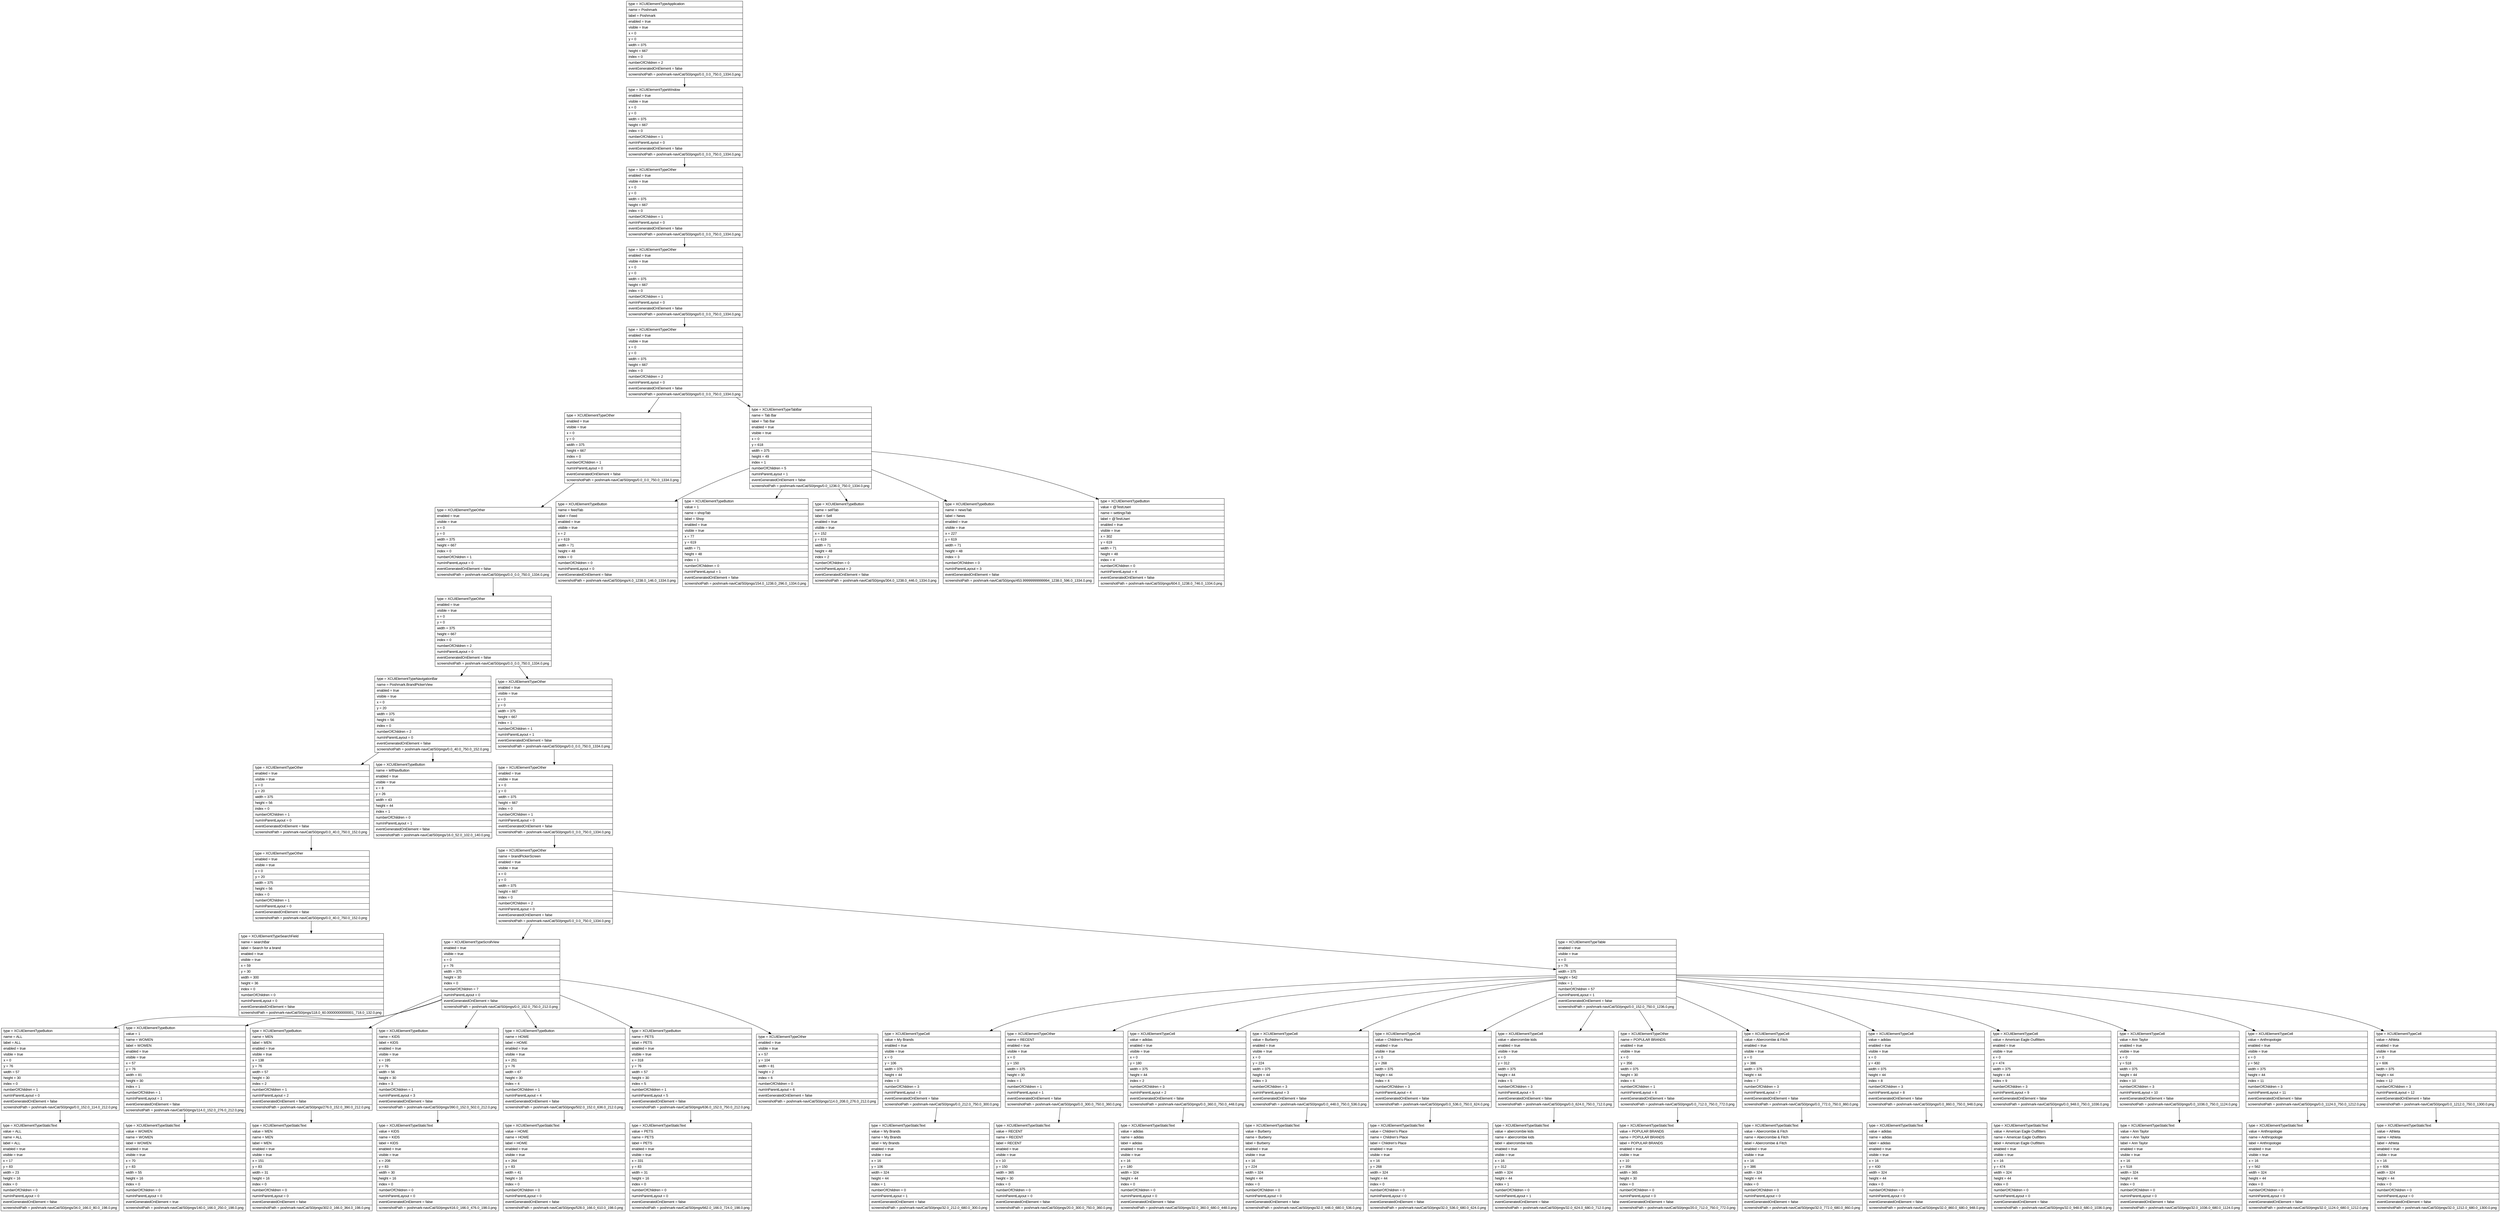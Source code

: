 digraph Layout {

	node [shape=record fontname=Arial];

	0	[label="{type = XCUIElementTypeApplication\l|name = Poshmark\l|label = Poshmark\l|enabled = true\l|visible = true\l|x = 0\l|y = 0\l|width = 375\l|height = 667\l|index = 0\l|numberOfChildren = 2\l|eventGeneratedOnElement = false \l|screenshotPath = poshmark-naviCat/S0/pngs/0.0_0.0_750.0_1334.0.png\l}"]
	1	[label="{type = XCUIElementTypeWindow\l|enabled = true\l|visible = true\l|x = 0\l|y = 0\l|width = 375\l|height = 667\l|index = 0\l|numberOfChildren = 1\l|numInParentLayout = 0\l|eventGeneratedOnElement = false \l|screenshotPath = poshmark-naviCat/S0/pngs/0.0_0.0_750.0_1334.0.png\l}"]
	2	[label="{type = XCUIElementTypeOther\l|enabled = true\l|visible = true\l|x = 0\l|y = 0\l|width = 375\l|height = 667\l|index = 0\l|numberOfChildren = 1\l|numInParentLayout = 0\l|eventGeneratedOnElement = false \l|screenshotPath = poshmark-naviCat/S0/pngs/0.0_0.0_750.0_1334.0.png\l}"]
	3	[label="{type = XCUIElementTypeOther\l|enabled = true\l|visible = true\l|x = 0\l|y = 0\l|width = 375\l|height = 667\l|index = 0\l|numberOfChildren = 1\l|numInParentLayout = 0\l|eventGeneratedOnElement = false \l|screenshotPath = poshmark-naviCat/S0/pngs/0.0_0.0_750.0_1334.0.png\l}"]
	4	[label="{type = XCUIElementTypeOther\l|enabled = true\l|visible = true\l|x = 0\l|y = 0\l|width = 375\l|height = 667\l|index = 0\l|numberOfChildren = 2\l|numInParentLayout = 0\l|eventGeneratedOnElement = false \l|screenshotPath = poshmark-naviCat/S0/pngs/0.0_0.0_750.0_1334.0.png\l}"]
	5	[label="{type = XCUIElementTypeOther\l|enabled = true\l|visible = true\l|x = 0\l|y = 0\l|width = 375\l|height = 667\l|index = 0\l|numberOfChildren = 1\l|numInParentLayout = 0\l|eventGeneratedOnElement = false \l|screenshotPath = poshmark-naviCat/S0/pngs/0.0_0.0_750.0_1334.0.png\l}"]
	6	[label="{type = XCUIElementTypeTabBar\l|name = Tab Bar\l|label = Tab Bar\l|enabled = true\l|visible = true\l|x = 0\l|y = 618\l|width = 375\l|height = 49\l|index = 1\l|numberOfChildren = 5\l|numInParentLayout = 1\l|eventGeneratedOnElement = false \l|screenshotPath = poshmark-naviCat/S0/pngs/0.0_1236.0_750.0_1334.0.png\l}"]
	7	[label="{type = XCUIElementTypeOther\l|enabled = true\l|visible = true\l|x = 0\l|y = 0\l|width = 375\l|height = 667\l|index = 0\l|numberOfChildren = 1\l|numInParentLayout = 0\l|eventGeneratedOnElement = false \l|screenshotPath = poshmark-naviCat/S0/pngs/0.0_0.0_750.0_1334.0.png\l}"]
	8	[label="{type = XCUIElementTypeButton\l|name = feedTab\l|label = Feed\l|enabled = true\l|visible = true\l|x = 2\l|y = 619\l|width = 71\l|height = 48\l|index = 0\l|numberOfChildren = 0\l|numInParentLayout = 0\l|eventGeneratedOnElement = false \l|screenshotPath = poshmark-naviCat/S0/pngs/4.0_1238.0_146.0_1334.0.png\l}"]
	9	[label="{type = XCUIElementTypeButton\l|value = 1\l|name = shopTab\l|label = Shop\l|enabled = true\l|visible = true\l|x = 77\l|y = 619\l|width = 71\l|height = 48\l|index = 1\l|numberOfChildren = 0\l|numInParentLayout = 1\l|eventGeneratedOnElement = false \l|screenshotPath = poshmark-naviCat/S0/pngs/154.0_1238.0_296.0_1334.0.png\l}"]
	10	[label="{type = XCUIElementTypeButton\l|name = sellTab\l|label = Sell\l|enabled = true\l|visible = true\l|x = 152\l|y = 619\l|width = 71\l|height = 48\l|index = 2\l|numberOfChildren = 0\l|numInParentLayout = 2\l|eventGeneratedOnElement = false \l|screenshotPath = poshmark-naviCat/S0/pngs/304.0_1238.0_446.0_1334.0.png\l}"]
	11	[label="{type = XCUIElementTypeButton\l|name = newsTab\l|label = News\l|enabled = true\l|visible = true\l|x = 227\l|y = 619\l|width = 71\l|height = 48\l|index = 3\l|numberOfChildren = 0\l|numInParentLayout = 3\l|eventGeneratedOnElement = false \l|screenshotPath = poshmark-naviCat/S0/pngs/453.99999999999994_1238.0_596.0_1334.0.png\l}"]
	12	[label="{type = XCUIElementTypeButton\l|value = @TestUseri\l|name = settingsTab\l|label = @TestUseri\l|enabled = true\l|visible = true\l|x = 302\l|y = 619\l|width = 71\l|height = 48\l|index = 4\l|numberOfChildren = 0\l|numInParentLayout = 4\l|eventGeneratedOnElement = false \l|screenshotPath = poshmark-naviCat/S0/pngs/604.0_1238.0_746.0_1334.0.png\l}"]
	13	[label="{type = XCUIElementTypeOther\l|enabled = true\l|visible = true\l|x = 0\l|y = 0\l|width = 375\l|height = 667\l|index = 0\l|numberOfChildren = 2\l|numInParentLayout = 0\l|eventGeneratedOnElement = false \l|screenshotPath = poshmark-naviCat/S0/pngs/0.0_0.0_750.0_1334.0.png\l}"]
	14	[label="{type = XCUIElementTypeNavigationBar\l|name = Poshmark.BrandPickerView\l|enabled = true\l|visible = true\l|x = 0\l|y = 20\l|width = 375\l|height = 56\l|index = 0\l|numberOfChildren = 2\l|numInParentLayout = 0\l|eventGeneratedOnElement = false \l|screenshotPath = poshmark-naviCat/S0/pngs/0.0_40.0_750.0_152.0.png\l}"]
	15	[label="{type = XCUIElementTypeOther\l|enabled = true\l|visible = true\l|x = 0\l|y = 0\l|width = 375\l|height = 667\l|index = 1\l|numberOfChildren = 1\l|numInParentLayout = 1\l|eventGeneratedOnElement = false \l|screenshotPath = poshmark-naviCat/S0/pngs/0.0_0.0_750.0_1334.0.png\l}"]
	16	[label="{type = XCUIElementTypeOther\l|enabled = true\l|visible = true\l|x = 0\l|y = 20\l|width = 375\l|height = 56\l|index = 0\l|numberOfChildren = 1\l|numInParentLayout = 0\l|eventGeneratedOnElement = false \l|screenshotPath = poshmark-naviCat/S0/pngs/0.0_40.0_750.0_152.0.png\l}"]
	17	[label="{type = XCUIElementTypeButton\l|name = leftNavButton\l|enabled = true\l|visible = true\l|x = 8\l|y = 26\l|width = 43\l|height = 44\l|index = 1\l|numberOfChildren = 0\l|numInParentLayout = 1\l|eventGeneratedOnElement = false \l|screenshotPath = poshmark-naviCat/S0/pngs/16.0_52.0_102.0_140.0.png\l}"]
	18	[label="{type = XCUIElementTypeOther\l|enabled = true\l|visible = true\l|x = 0\l|y = 0\l|width = 375\l|height = 667\l|index = 0\l|numberOfChildren = 1\l|numInParentLayout = 0\l|eventGeneratedOnElement = false \l|screenshotPath = poshmark-naviCat/S0/pngs/0.0_0.0_750.0_1334.0.png\l}"]
	19	[label="{type = XCUIElementTypeOther\l|enabled = true\l|visible = true\l|x = 0\l|y = 20\l|width = 375\l|height = 56\l|index = 0\l|numberOfChildren = 1\l|numInParentLayout = 0\l|eventGeneratedOnElement = false \l|screenshotPath = poshmark-naviCat/S0/pngs/0.0_40.0_750.0_152.0.png\l}"]
	20	[label="{type = XCUIElementTypeOther\l|name = brandPickerScreen\l|enabled = true\l|visible = true\l|x = 0\l|y = 0\l|width = 375\l|height = 667\l|index = 0\l|numberOfChildren = 2\l|numInParentLayout = 0\l|eventGeneratedOnElement = false \l|screenshotPath = poshmark-naviCat/S0/pngs/0.0_0.0_750.0_1334.0.png\l}"]
	21	[label="{type = XCUIElementTypeSearchField\l|name = searchBar\l|label = Search for a brand\l|enabled = true\l|visible = true\l|x = 59\l|y = 30\l|width = 300\l|height = 36\l|index = 0\l|numberOfChildren = 0\l|numInParentLayout = 0\l|eventGeneratedOnElement = false \l|screenshotPath = poshmark-naviCat/S0/pngs/118.0_60.00000000000001_718.0_132.0.png\l}"]
	22	[label="{type = XCUIElementTypeScrollView\l|enabled = true\l|visible = true\l|x = 0\l|y = 76\l|width = 375\l|height = 30\l|index = 0\l|numberOfChildren = 7\l|numInParentLayout = 0\l|eventGeneratedOnElement = false \l|screenshotPath = poshmark-naviCat/S0/pngs/0.0_152.0_750.0_212.0.png\l}"]
	23	[label="{type = XCUIElementTypeTable\l|enabled = true\l|visible = true\l|x = 0\l|y = 76\l|width = 375\l|height = 542\l|index = 1\l|numberOfChildren = 57\l|numInParentLayout = 1\l|eventGeneratedOnElement = false \l|screenshotPath = poshmark-naviCat/S0/pngs/0.0_152.0_750.0_1236.0.png\l}"]
	24	[label="{type = XCUIElementTypeButton\l|name = ALL\l|label = ALL\l|enabled = true\l|visible = true\l|x = 0\l|y = 76\l|width = 57\l|height = 30\l|index = 0\l|numberOfChildren = 1\l|numInParentLayout = 0\l|eventGeneratedOnElement = false \l|screenshotPath = poshmark-naviCat/S0/pngs/0.0_152.0_114.0_212.0.png\l}"]
	25	[label="{type = XCUIElementTypeButton\l|value = 1\l|name = WOMEN\l|label = WOMEN\l|enabled = true\l|visible = true\l|x = 57\l|y = 76\l|width = 81\l|height = 30\l|index = 1\l|numberOfChildren = 1\l|numInParentLayout = 1\l|eventGeneratedOnElement = false \l|screenshotPath = poshmark-naviCat/S0/pngs/114.0_152.0_276.0_212.0.png\l}"]
	26	[label="{type = XCUIElementTypeButton\l|name = MEN\l|label = MEN\l|enabled = true\l|visible = true\l|x = 138\l|y = 76\l|width = 57\l|height = 30\l|index = 2\l|numberOfChildren = 1\l|numInParentLayout = 2\l|eventGeneratedOnElement = false \l|screenshotPath = poshmark-naviCat/S0/pngs/276.0_152.0_390.0_212.0.png\l}"]
	27	[label="{type = XCUIElementTypeButton\l|name = KIDS\l|label = KIDS\l|enabled = true\l|visible = true\l|x = 195\l|y = 76\l|width = 56\l|height = 30\l|index = 3\l|numberOfChildren = 1\l|numInParentLayout = 3\l|eventGeneratedOnElement = false \l|screenshotPath = poshmark-naviCat/S0/pngs/390.0_152.0_502.0_212.0.png\l}"]
	28	[label="{type = XCUIElementTypeButton\l|name = HOME\l|label = HOME\l|enabled = true\l|visible = true\l|x = 251\l|y = 76\l|width = 67\l|height = 30\l|index = 4\l|numberOfChildren = 1\l|numInParentLayout = 4\l|eventGeneratedOnElement = false \l|screenshotPath = poshmark-naviCat/S0/pngs/502.0_152.0_636.0_212.0.png\l}"]
	29	[label="{type = XCUIElementTypeButton\l|name = PETS\l|label = PETS\l|enabled = true\l|visible = true\l|x = 318\l|y = 76\l|width = 57\l|height = 30\l|index = 5\l|numberOfChildren = 1\l|numInParentLayout = 5\l|eventGeneratedOnElement = false \l|screenshotPath = poshmark-naviCat/S0/pngs/636.0_152.0_750.0_212.0.png\l}"]
	30	[label="{type = XCUIElementTypeOther\l|enabled = true\l|visible = true\l|x = 57\l|y = 104\l|width = 81\l|height = 2\l|index = 6\l|numberOfChildren = 0\l|numInParentLayout = 6\l|eventGeneratedOnElement = false \l|screenshotPath = poshmark-naviCat/S0/pngs/114.0_208.0_276.0_212.0.png\l}"]
	31	[label="{type = XCUIElementTypeCell\l|value = My Brands\l|enabled = true\l|visible = true\l|x = 0\l|y = 106\l|width = 375\l|height = 44\l|index = 0\l|numberOfChildren = 3\l|numInParentLayout = 0\l|eventGeneratedOnElement = false \l|screenshotPath = poshmark-naviCat/S0/pngs/0.0_212.0_750.0_300.0.png\l}"]
	32	[label="{type = XCUIElementTypeOther\l|name = RECENT\l|enabled = true\l|visible = true\l|x = 0\l|y = 150\l|width = 375\l|height = 30\l|index = 1\l|numberOfChildren = 1\l|numInParentLayout = 1\l|eventGeneratedOnElement = false \l|screenshotPath = poshmark-naviCat/S0/pngs/0.0_300.0_750.0_360.0.png\l}"]
	33	[label="{type = XCUIElementTypeCell\l|value = adidas\l|enabled = true\l|visible = true\l|x = 0\l|y = 180\l|width = 375\l|height = 44\l|index = 2\l|numberOfChildren = 3\l|numInParentLayout = 2\l|eventGeneratedOnElement = false \l|screenshotPath = poshmark-naviCat/S0/pngs/0.0_360.0_750.0_448.0.png\l}"]
	34	[label="{type = XCUIElementTypeCell\l|value = Burberry\l|enabled = true\l|visible = true\l|x = 0\l|y = 224\l|width = 375\l|height = 44\l|index = 3\l|numberOfChildren = 3\l|numInParentLayout = 3\l|eventGeneratedOnElement = false \l|screenshotPath = poshmark-naviCat/S0/pngs/0.0_448.0_750.0_536.0.png\l}"]
	35	[label="{type = XCUIElementTypeCell\l|value = Children's Place\l|enabled = true\l|visible = true\l|x = 0\l|y = 268\l|width = 375\l|height = 44\l|index = 4\l|numberOfChildren = 3\l|numInParentLayout = 4\l|eventGeneratedOnElement = false \l|screenshotPath = poshmark-naviCat/S0/pngs/0.0_536.0_750.0_624.0.png\l}"]
	36	[label="{type = XCUIElementTypeCell\l|value = abercrombie kids\l|enabled = true\l|visible = true\l|x = 0\l|y = 312\l|width = 375\l|height = 44\l|index = 5\l|numberOfChildren = 3\l|numInParentLayout = 5\l|eventGeneratedOnElement = false \l|screenshotPath = poshmark-naviCat/S0/pngs/0.0_624.0_750.0_712.0.png\l}"]
	37	[label="{type = XCUIElementTypeOther\l|name = POPULAR BRANDS\l|enabled = true\l|visible = true\l|x = 0\l|y = 356\l|width = 375\l|height = 30\l|index = 6\l|numberOfChildren = 1\l|numInParentLayout = 6\l|eventGeneratedOnElement = false \l|screenshotPath = poshmark-naviCat/S0/pngs/0.0_712.0_750.0_772.0.png\l}"]
	38	[label="{type = XCUIElementTypeCell\l|value = Abercrombie & Fitch\l|enabled = true\l|visible = true\l|x = 0\l|y = 386\l|width = 375\l|height = 44\l|index = 7\l|numberOfChildren = 3\l|numInParentLayout = 7\l|eventGeneratedOnElement = false \l|screenshotPath = poshmark-naviCat/S0/pngs/0.0_772.0_750.0_860.0.png\l}"]
	39	[label="{type = XCUIElementTypeCell\l|value = adidas\l|enabled = true\l|visible = true\l|x = 0\l|y = 430\l|width = 375\l|height = 44\l|index = 8\l|numberOfChildren = 3\l|numInParentLayout = 8\l|eventGeneratedOnElement = false \l|screenshotPath = poshmark-naviCat/S0/pngs/0.0_860.0_750.0_948.0.png\l}"]
	40	[label="{type = XCUIElementTypeCell\l|value = American Eagle Outfitters\l|enabled = true\l|visible = true\l|x = 0\l|y = 474\l|width = 375\l|height = 44\l|index = 9\l|numberOfChildren = 3\l|numInParentLayout = 9\l|eventGeneratedOnElement = false \l|screenshotPath = poshmark-naviCat/S0/pngs/0.0_948.0_750.0_1036.0.png\l}"]
	41	[label="{type = XCUIElementTypeCell\l|value = Ann Taylor\l|enabled = true\l|visible = true\l|x = 0\l|y = 518\l|width = 375\l|height = 44\l|index = 10\l|numberOfChildren = 3\l|numInParentLayout = 10\l|eventGeneratedOnElement = false \l|screenshotPath = poshmark-naviCat/S0/pngs/0.0_1036.0_750.0_1124.0.png\l}"]
	42	[label="{type = XCUIElementTypeCell\l|value = Anthropologie\l|enabled = true\l|visible = true\l|x = 0\l|y = 562\l|width = 375\l|height = 44\l|index = 11\l|numberOfChildren = 3\l|numInParentLayout = 11\l|eventGeneratedOnElement = false \l|screenshotPath = poshmark-naviCat/S0/pngs/0.0_1124.0_750.0_1212.0.png\l}"]
	43	[label="{type = XCUIElementTypeCell\l|value = Athleta\l|enabled = true\l|visible = true\l|x = 0\l|y = 606\l|width = 375\l|height = 44\l|index = 12\l|numberOfChildren = 3\l|numInParentLayout = 12\l|eventGeneratedOnElement = false \l|screenshotPath = poshmark-naviCat/S0/pngs/0.0_1212.0_750.0_1300.0.png\l}"]
	44	[label="{type = XCUIElementTypeStaticText\l|value = ALL\l|name = ALL\l|label = ALL\l|enabled = true\l|visible = true\l|x = 17\l|y = 83\l|width = 23\l|height = 16\l|index = 0\l|numberOfChildren = 0\l|numInParentLayout = 0\l|eventGeneratedOnElement = false \l|screenshotPath = poshmark-naviCat/S0/pngs/34.0_166.0_80.0_198.0.png\l}"]
	45	[label="{type = XCUIElementTypeStaticText\l|value = WOMEN\l|name = WOMEN\l|label = WOMEN\l|enabled = true\l|visible = true\l|x = 70\l|y = 83\l|width = 55\l|height = 16\l|index = 0\l|numberOfChildren = 0\l|numInParentLayout = 0\l|eventGeneratedOnElement = true \l|screenshotPath = poshmark-naviCat/S0/pngs/140.0_166.0_250.0_198.0.png\l}"]
	46	[label="{type = XCUIElementTypeStaticText\l|value = MEN\l|name = MEN\l|label = MEN\l|enabled = true\l|visible = true\l|x = 151\l|y = 83\l|width = 31\l|height = 16\l|index = 0\l|numberOfChildren = 0\l|numInParentLayout = 0\l|eventGeneratedOnElement = false \l|screenshotPath = poshmark-naviCat/S0/pngs/302.0_166.0_364.0_198.0.png\l}"]
	47	[label="{type = XCUIElementTypeStaticText\l|value = KIDS\l|name = KIDS\l|label = KIDS\l|enabled = true\l|visible = true\l|x = 208\l|y = 83\l|width = 30\l|height = 16\l|index = 0\l|numberOfChildren = 0\l|numInParentLayout = 0\l|eventGeneratedOnElement = false \l|screenshotPath = poshmark-naviCat/S0/pngs/416.0_166.0_476.0_198.0.png\l}"]
	48	[label="{type = XCUIElementTypeStaticText\l|value = HOME\l|name = HOME\l|label = HOME\l|enabled = true\l|visible = true\l|x = 264\l|y = 83\l|width = 41\l|height = 16\l|index = 0\l|numberOfChildren = 0\l|numInParentLayout = 0\l|eventGeneratedOnElement = false \l|screenshotPath = poshmark-naviCat/S0/pngs/528.0_166.0_610.0_198.0.png\l}"]
	49	[label="{type = XCUIElementTypeStaticText\l|value = PETS\l|name = PETS\l|label = PETS\l|enabled = true\l|visible = true\l|x = 331\l|y = 83\l|width = 31\l|height = 16\l|index = 0\l|numberOfChildren = 0\l|numInParentLayout = 0\l|eventGeneratedOnElement = false \l|screenshotPath = poshmark-naviCat/S0/pngs/662.0_166.0_724.0_198.0.png\l}"]
	50	[label="{type = XCUIElementTypeStaticText\l|value = My Brands\l|name = My Brands\l|label = My Brands\l|enabled = true\l|visible = true\l|x = 16\l|y = 106\l|width = 324\l|height = 44\l|index = 1\l|numberOfChildren = 0\l|numInParentLayout = 1\l|eventGeneratedOnElement = false \l|screenshotPath = poshmark-naviCat/S0/pngs/32.0_212.0_680.0_300.0.png\l}"]
	51	[label="{type = XCUIElementTypeStaticText\l|value = RECENT\l|name = RECENT\l|label = RECENT\l|enabled = true\l|visible = true\l|x = 10\l|y = 150\l|width = 365\l|height = 30\l|index = 0\l|numberOfChildren = 0\l|numInParentLayout = 0\l|eventGeneratedOnElement = false \l|screenshotPath = poshmark-naviCat/S0/pngs/20.0_300.0_750.0_360.0.png\l}"]
	52	[label="{type = XCUIElementTypeStaticText\l|value = adidas\l|name = adidas\l|label = adidas\l|enabled = true\l|visible = true\l|x = 16\l|y = 180\l|width = 324\l|height = 44\l|index = 0\l|numberOfChildren = 0\l|numInParentLayout = 0\l|eventGeneratedOnElement = false \l|screenshotPath = poshmark-naviCat/S0/pngs/32.0_360.0_680.0_448.0.png\l}"]
	53	[label="{type = XCUIElementTypeStaticText\l|value = Burberry\l|name = Burberry\l|label = Burberry\l|enabled = true\l|visible = true\l|x = 16\l|y = 224\l|width = 324\l|height = 44\l|index = 0\l|numberOfChildren = 0\l|numInParentLayout = 0\l|eventGeneratedOnElement = false \l|screenshotPath = poshmark-naviCat/S0/pngs/32.0_448.0_680.0_536.0.png\l}"]
	54	[label="{type = XCUIElementTypeStaticText\l|value = Children's Place\l|name = Children's Place\l|label = Children's Place\l|enabled = true\l|visible = true\l|x = 16\l|y = 268\l|width = 324\l|height = 44\l|index = 0\l|numberOfChildren = 0\l|numInParentLayout = 0\l|eventGeneratedOnElement = false \l|screenshotPath = poshmark-naviCat/S0/pngs/32.0_536.0_680.0_624.0.png\l}"]
	55	[label="{type = XCUIElementTypeStaticText\l|value = abercrombie kids\l|name = abercrombie kids\l|label = abercrombie kids\l|enabled = true\l|visible = true\l|x = 16\l|y = 312\l|width = 324\l|height = 44\l|index = 1\l|numberOfChildren = 0\l|numInParentLayout = 1\l|eventGeneratedOnElement = false \l|screenshotPath = poshmark-naviCat/S0/pngs/32.0_624.0_680.0_712.0.png\l}"]
	56	[label="{type = XCUIElementTypeStaticText\l|value = POPULAR BRANDS\l|name = POPULAR BRANDS\l|label = POPULAR BRANDS\l|enabled = true\l|visible = true\l|x = 10\l|y = 356\l|width = 365\l|height = 30\l|index = 0\l|numberOfChildren = 0\l|numInParentLayout = 0\l|eventGeneratedOnElement = false \l|screenshotPath = poshmark-naviCat/S0/pngs/20.0_712.0_750.0_772.0.png\l}"]
	57	[label="{type = XCUIElementTypeStaticText\l|value = Abercrombie & Fitch\l|name = Abercrombie & Fitch\l|label = Abercrombie & Fitch\l|enabled = true\l|visible = true\l|x = 16\l|y = 386\l|width = 324\l|height = 44\l|index = 0\l|numberOfChildren = 0\l|numInParentLayout = 0\l|eventGeneratedOnElement = false \l|screenshotPath = poshmark-naviCat/S0/pngs/32.0_772.0_680.0_860.0.png\l}"]
	58	[label="{type = XCUIElementTypeStaticText\l|value = adidas\l|name = adidas\l|label = adidas\l|enabled = true\l|visible = true\l|x = 16\l|y = 430\l|width = 324\l|height = 44\l|index = 0\l|numberOfChildren = 0\l|numInParentLayout = 0\l|eventGeneratedOnElement = false \l|screenshotPath = poshmark-naviCat/S0/pngs/32.0_860.0_680.0_948.0.png\l}"]
	59	[label="{type = XCUIElementTypeStaticText\l|value = American Eagle Outfitters\l|name = American Eagle Outfitters\l|label = American Eagle Outfitters\l|enabled = true\l|visible = true\l|x = 16\l|y = 474\l|width = 324\l|height = 44\l|index = 0\l|numberOfChildren = 0\l|numInParentLayout = 0\l|eventGeneratedOnElement = false \l|screenshotPath = poshmark-naviCat/S0/pngs/32.0_948.0_680.0_1036.0.png\l}"]
	60	[label="{type = XCUIElementTypeStaticText\l|value = Ann Taylor\l|name = Ann Taylor\l|label = Ann Taylor\l|enabled = true\l|visible = true\l|x = 16\l|y = 518\l|width = 324\l|height = 44\l|index = 0\l|numberOfChildren = 0\l|numInParentLayout = 0\l|eventGeneratedOnElement = false \l|screenshotPath = poshmark-naviCat/S0/pngs/32.0_1036.0_680.0_1124.0.png\l}"]
	61	[label="{type = XCUIElementTypeStaticText\l|value = Anthropologie\l|name = Anthropologie\l|label = Anthropologie\l|enabled = true\l|visible = true\l|x = 16\l|y = 562\l|width = 324\l|height = 44\l|index = 0\l|numberOfChildren = 0\l|numInParentLayout = 0\l|eventGeneratedOnElement = false \l|screenshotPath = poshmark-naviCat/S0/pngs/32.0_1124.0_680.0_1212.0.png\l}"]
	62	[label="{type = XCUIElementTypeStaticText\l|value = Athleta\l|name = Athleta\l|label = Athleta\l|enabled = true\l|visible = true\l|x = 16\l|y = 606\l|width = 324\l|height = 44\l|index = 0\l|numberOfChildren = 0\l|numInParentLayout = 0\l|eventGeneratedOnElement = false \l|screenshotPath = poshmark-naviCat/S0/pngs/32.0_1212.0_680.0_1300.0.png\l}"]


	0 -> 1
	1 -> 2
	2 -> 3
	3 -> 4
	4 -> 5
	4 -> 6
	5 -> 7
	6 -> 8
	6 -> 9
	6 -> 10
	6 -> 11
	6 -> 12
	7 -> 13
	13 -> 14
	13 -> 15
	14 -> 16
	14 -> 17
	15 -> 18
	16 -> 19
	18 -> 20
	19 -> 21
	20 -> 22
	20 -> 23
	22 -> 24
	22 -> 25
	22 -> 26
	22 -> 27
	22 -> 28
	22 -> 29
	22 -> 30
	23 -> 31
	23 -> 32
	23 -> 33
	23 -> 34
	23 -> 35
	23 -> 36
	23 -> 37
	23 -> 38
	23 -> 39
	23 -> 40
	23 -> 41
	23 -> 42
	23 -> 43
	24 -> 44
	25 -> 45
	26 -> 46
	27 -> 47
	28 -> 48
	29 -> 49
	31 -> 50
	32 -> 51
	33 -> 52
	34 -> 53
	35 -> 54
	36 -> 55
	37 -> 56
	38 -> 57
	39 -> 58
	40 -> 59
	41 -> 60
	42 -> 61
	43 -> 62


}